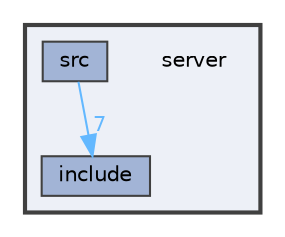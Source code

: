 digraph "server"
{
 // LATEX_PDF_SIZE
  bgcolor="transparent";
  edge [fontname=Helvetica,fontsize=10,labelfontname=Helvetica,labelfontsize=10];
  node [fontname=Helvetica,fontsize=10,shape=box,height=0.2,width=0.4];
  compound=true
  subgraph clusterdir_41e1742e44e2de38b3bc91f993fed282 {
    graph [ bgcolor="#edf0f7", pencolor="grey25", label="", fontname=Helvetica,fontsize=10 style="filled,bold", URL="dir_41e1742e44e2de38b3bc91f993fed282.html",tooltip=""]
    dir_41e1742e44e2de38b3bc91f993fed282 [shape=plaintext, label="server"];
  dir_2b32f7736d6a65027d17676f6279053c [label="include", fillcolor="#a2b4d6", color="grey25", style="filled", URL="dir_2b32f7736d6a65027d17676f6279053c.html",tooltip=""];
  dir_a063914ab482288b7b0e1b2fca86158c [label="src", fillcolor="#a2b4d6", color="grey25", style="filled", URL="dir_a063914ab482288b7b0e1b2fca86158c.html",tooltip=""];
  }
  dir_a063914ab482288b7b0e1b2fca86158c->dir_2b32f7736d6a65027d17676f6279053c [headlabel="7", labeldistance=1.5 headhref="dir_000005_000002.html" href="dir_000005_000002.html" color="steelblue1" fontcolor="steelblue1"];
}
